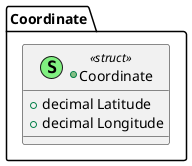 @startuml

package Coordinate {
    +class Coordinate <<(S, #80F080) struct>> {
        +decimal Latitude
        +decimal Longitude
    }
}

@enduml
